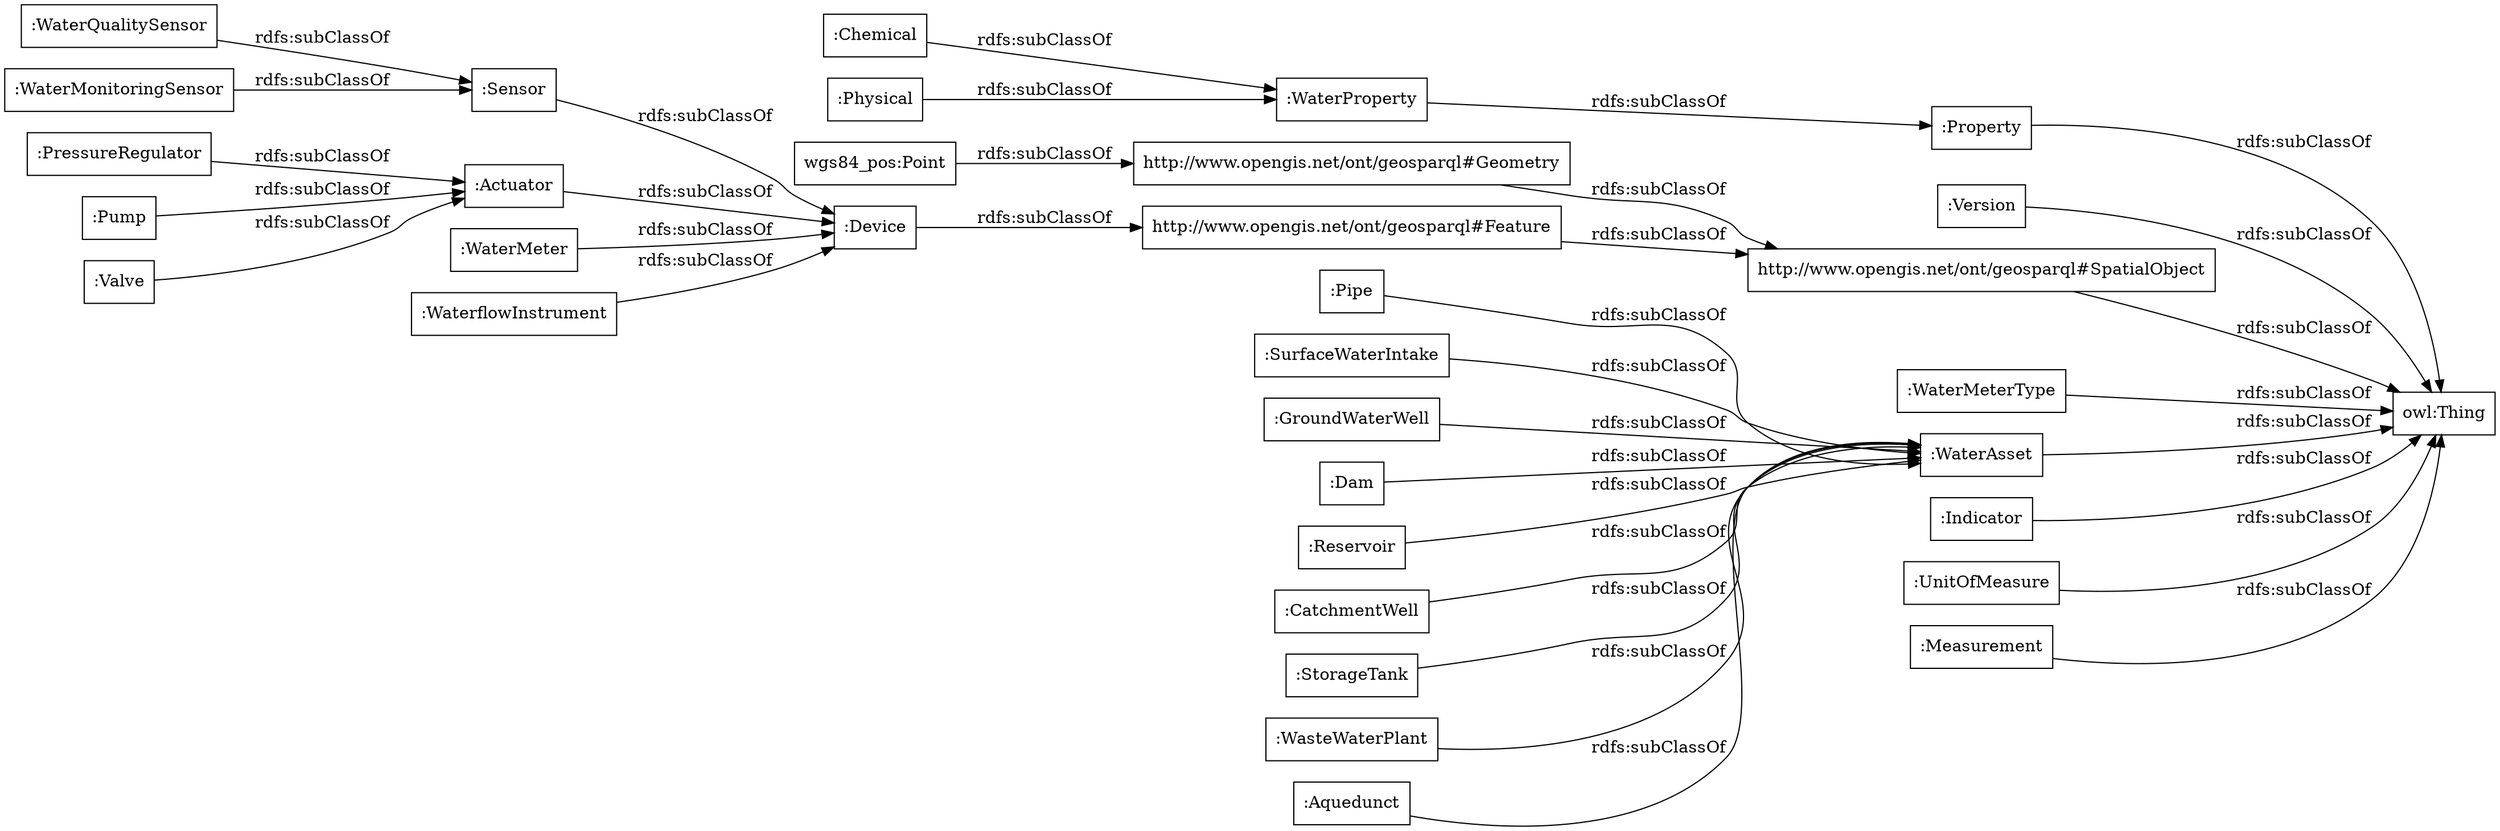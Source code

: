 digraph ar2dtool_diagram { 
rankdir=LR;
size="1000"
node [shape = rectangle, color="black"]; ":PressureRegulator" ":Version" ":WaterProperty" "http://www.opengis.net/ont/geosparql#Feature" ":Property" ":WaterMeterType" ":GroundWaterWell" ":Dam" ":WaterAsset" ":Reservoir" ":CatchmentWell" ":Sensor" ":WaterMeter" ":Device" ":Pump" ":StorageTank" ":Valve" ":Indicator" ":WaterMonitoringSensor" ":WasteWaterPlant" "http://www.opengis.net/ont/geosparql#SpatialObject" ":Aquedunct" "http://www.opengis.net/ont/geosparql#Geometry" ":WaterflowInstrument" ":Pipe" ":UnitOfMeasure" ":SurfaceWaterIntake" "wgs84_pos:Point" ":Measurement" ":Chemical" ":WaterQualitySensor" ":Physical" ":Actuator" ; /*classes style*/
	":Measurement" -> "owl:Thing" [ label = "rdfs:subClassOf" ];
	":WaterflowInstrument" -> ":Device" [ label = "rdfs:subClassOf" ];
	":Indicator" -> "owl:Thing" [ label = "rdfs:subClassOf" ];
	":Reservoir" -> ":WaterAsset" [ label = "rdfs:subClassOf" ];
	":Pipe" -> ":WaterAsset" [ label = "rdfs:subClassOf" ];
	":WaterMonitoringSensor" -> ":Sensor" [ label = "rdfs:subClassOf" ];
	":CatchmentWell" -> ":WaterAsset" [ label = "rdfs:subClassOf" ];
	":StorageTank" -> ":WaterAsset" [ label = "rdfs:subClassOf" ];
	":WaterMeter" -> ":Device" [ label = "rdfs:subClassOf" ];
	":Dam" -> ":WaterAsset" [ label = "rdfs:subClassOf" ];
	":WaterAsset" -> "owl:Thing" [ label = "rdfs:subClassOf" ];
	":GroundWaterWell" -> ":WaterAsset" [ label = "rdfs:subClassOf" ];
	":PressureRegulator" -> ":Actuator" [ label = "rdfs:subClassOf" ];
	":WaterMeterType" -> "owl:Thing" [ label = "rdfs:subClassOf" ];
	":Aquedunct" -> ":WaterAsset" [ label = "rdfs:subClassOf" ];
	":Property" -> "owl:Thing" [ label = "rdfs:subClassOf" ];
	"wgs84_pos:Point" -> "http://www.opengis.net/ont/geosparql#Geometry" [ label = "rdfs:subClassOf" ];
	":SurfaceWaterIntake" -> ":WaterAsset" [ label = "rdfs:subClassOf" ];
	"http://www.opengis.net/ont/geosparql#Feature" -> "http://www.opengis.net/ont/geosparql#SpatialObject" [ label = "rdfs:subClassOf" ];
	":Physical" -> ":WaterProperty" [ label = "rdfs:subClassOf" ];
	"http://www.opengis.net/ont/geosparql#SpatialObject" -> "owl:Thing" [ label = "rdfs:subClassOf" ];
	":Actuator" -> ":Device" [ label = "rdfs:subClassOf" ];
	":WaterProperty" -> ":Property" [ label = "rdfs:subClassOf" ];
	":WaterQualitySensor" -> ":Sensor" [ label = "rdfs:subClassOf" ];
	":Valve" -> ":Actuator" [ label = "rdfs:subClassOf" ];
	"http://www.opengis.net/ont/geosparql#Geometry" -> "http://www.opengis.net/ont/geosparql#SpatialObject" [ label = "rdfs:subClassOf" ];
	":Chemical" -> ":WaterProperty" [ label = "rdfs:subClassOf" ];
	":UnitOfMeasure" -> "owl:Thing" [ label = "rdfs:subClassOf" ];
	":Version" -> "owl:Thing" [ label = "rdfs:subClassOf" ];
	":WasteWaterPlant" -> ":WaterAsset" [ label = "rdfs:subClassOf" ];
	":Pump" -> ":Actuator" [ label = "rdfs:subClassOf" ];
	":Sensor" -> ":Device" [ label = "rdfs:subClassOf" ];
	":Device" -> "http://www.opengis.net/ont/geosparql#Feature" [ label = "rdfs:subClassOf" ];

}
